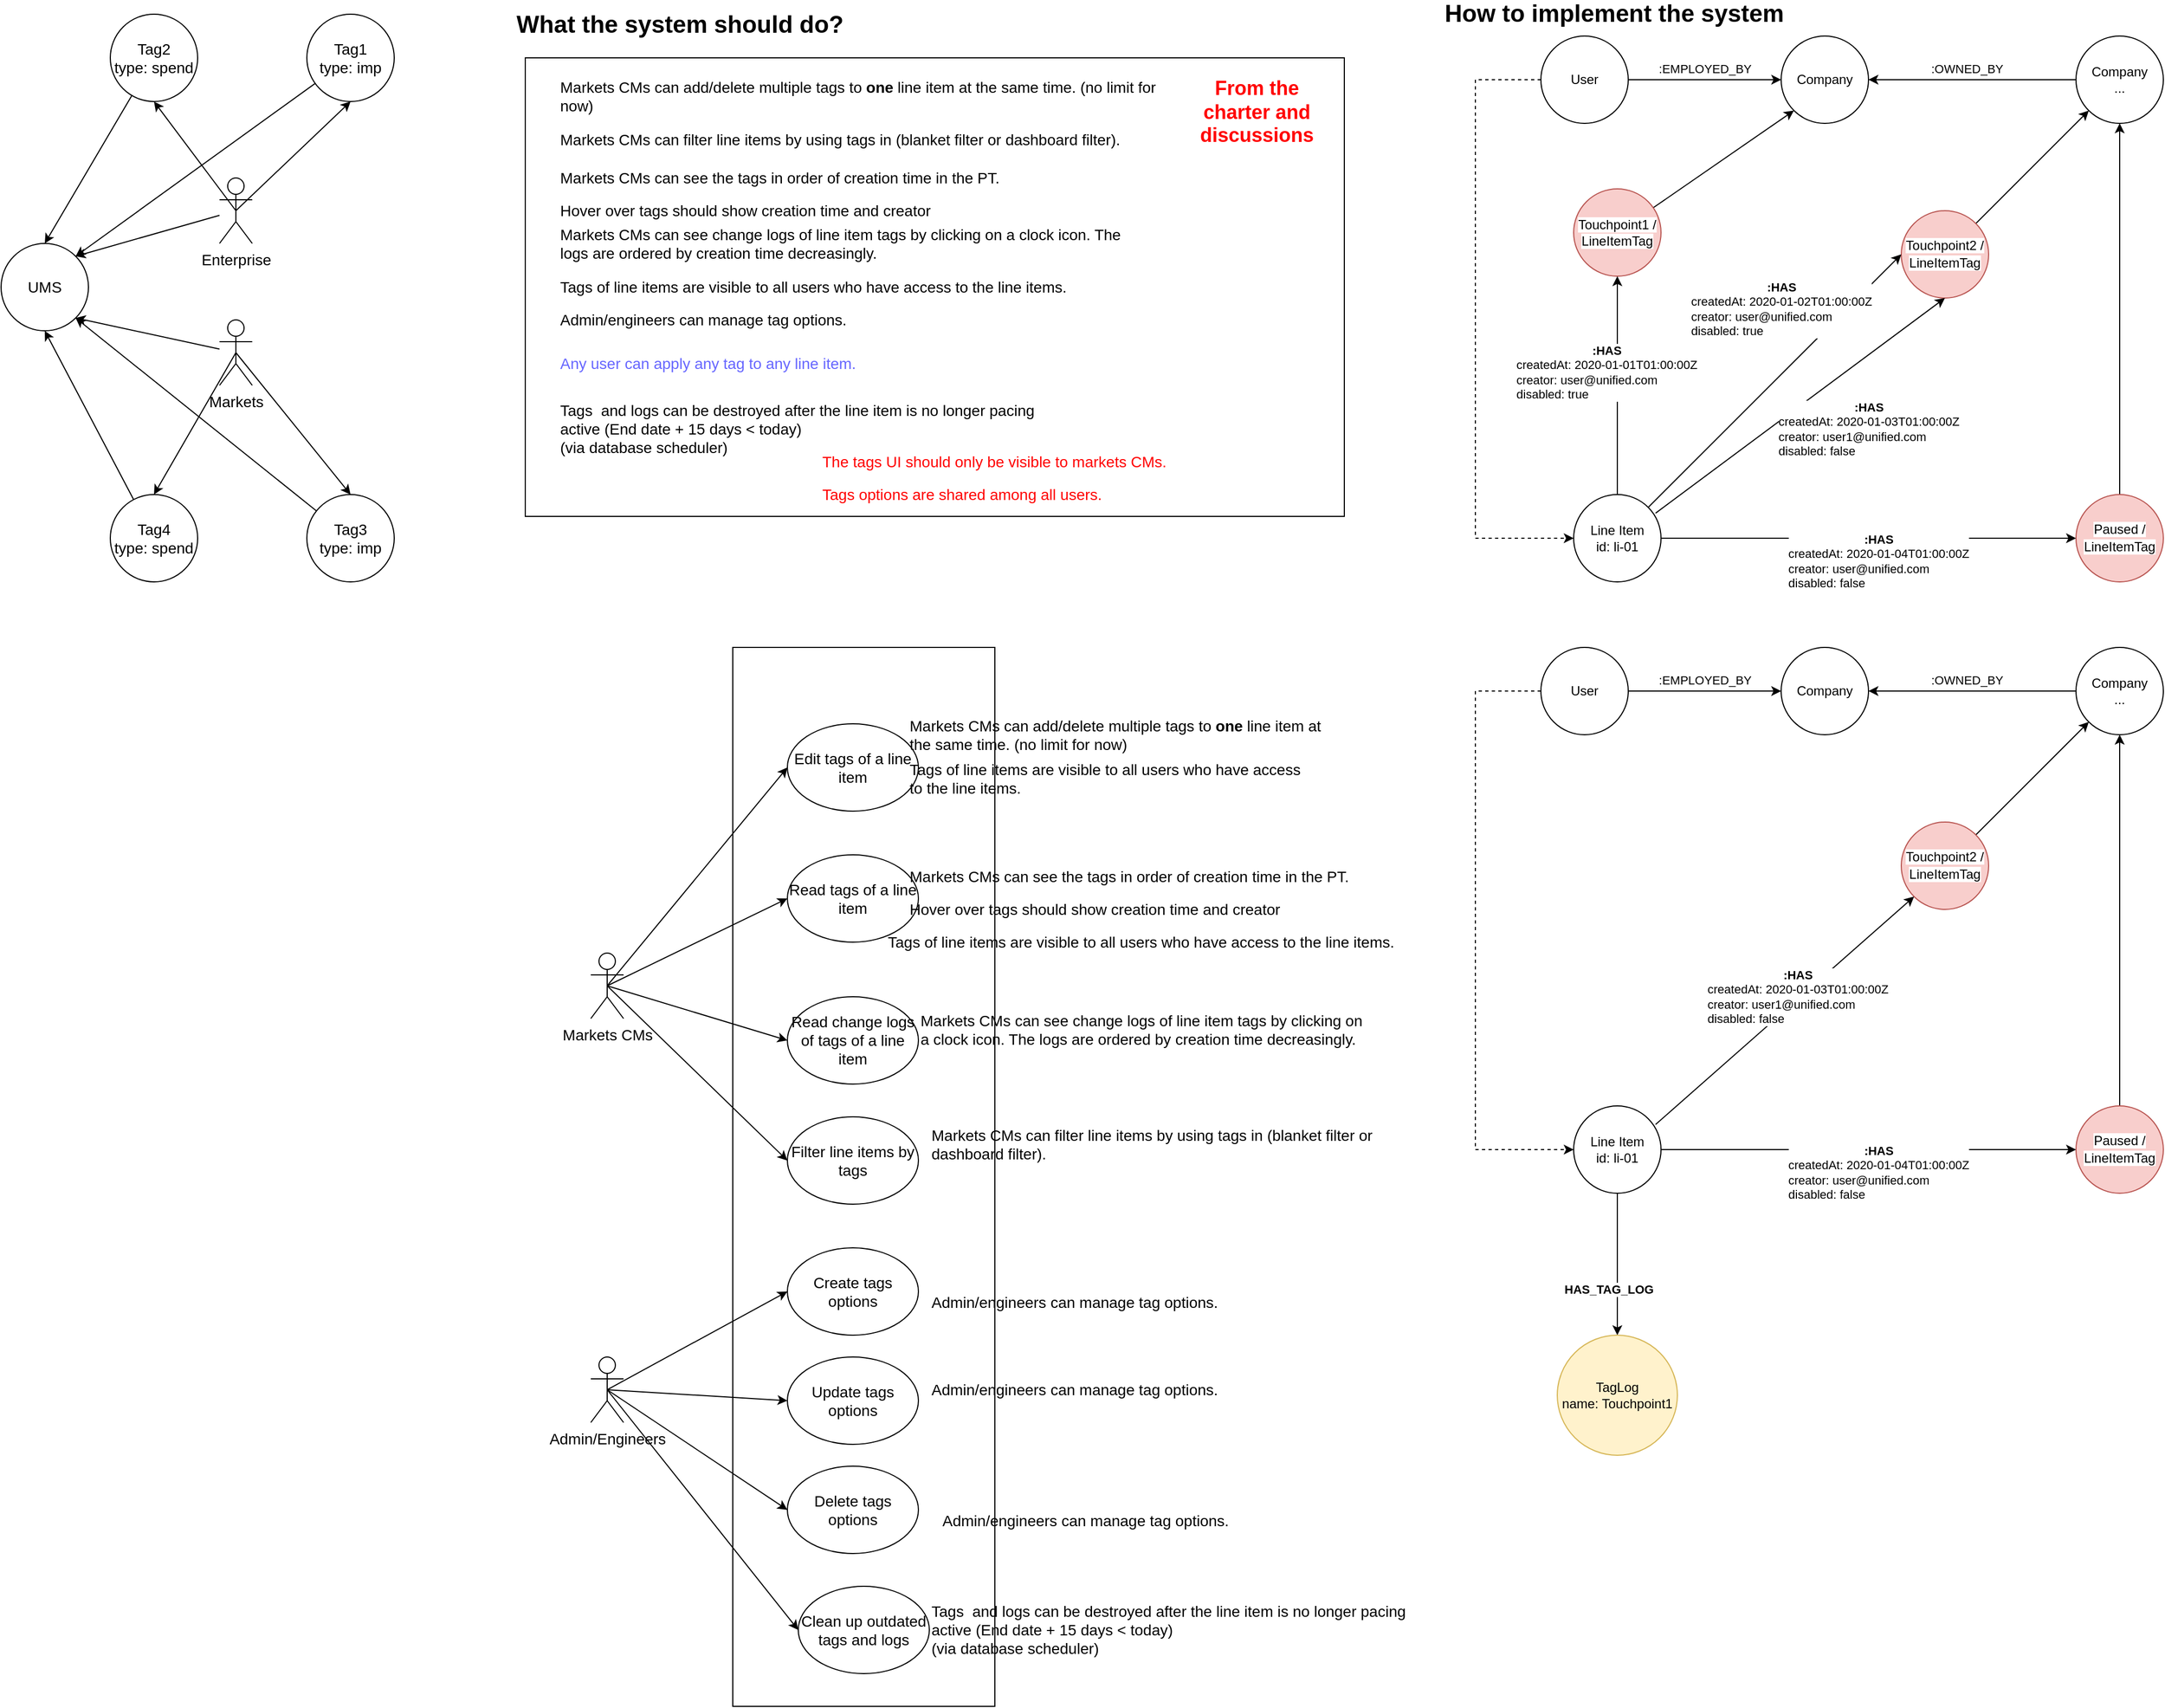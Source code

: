 <mxfile version="13.8.8" type="github">
  <diagram id="wG8C5bi752hzfAdVxd5n" name="Page-1">
    <mxGraphModel dx="3378" dy="993" grid="1" gridSize="10" guides="1" tooltips="1" connect="1" arrows="1" fold="1" page="1" pageScale="1" pageWidth="850" pageHeight="1100" math="0" shadow="0">
      <root>
        <mxCell id="0" />
        <mxCell id="1" parent="0" />
        <mxCell id="9h2vSDABzKqxNPHrKCIc-13" value="" style="rounded=0;whiteSpace=wrap;html=1;fontSize=14;align=left;" vertex="1" parent="1">
          <mxGeometry x="-640" y="600" width="240" height="970" as="geometry" />
        </mxCell>
        <mxCell id="p68g4423YFpmkSMjkOI0-16" style="edgeStyle=none;rounded=0;orthogonalLoop=1;jettySize=auto;html=1;entryX=0;entryY=1;entryDx=0;entryDy=0;" parent="1" source="p68g4423YFpmkSMjkOI0-2" target="p68g4423YFpmkSMjkOI0-21" edge="1">
          <mxGeometry relative="1" as="geometry" />
        </mxCell>
        <mxCell id="p68g4423YFpmkSMjkOI0-2" value="&lt;span style=&quot;text-align: left ; background-color: rgb(255 , 255 , 255)&quot;&gt;Touchpoint1 /&lt;br&gt;LineItemTag&lt;br&gt;&lt;/span&gt;" style="ellipse;whiteSpace=wrap;html=1;aspect=fixed;fillColor=#f8cecc;strokeColor=#b85450;" parent="1" vertex="1">
          <mxGeometry x="130" y="180" width="80" height="80" as="geometry" />
        </mxCell>
        <mxCell id="p68g4423YFpmkSMjkOI0-17" style="edgeStyle=none;rounded=0;orthogonalLoop=1;jettySize=auto;html=1;entryX=0;entryY=1;entryDx=0;entryDy=0;" parent="1" source="p68g4423YFpmkSMjkOI0-3" target="p68g4423YFpmkSMjkOI0-14" edge="1">
          <mxGeometry relative="1" as="geometry" />
        </mxCell>
        <mxCell id="p68g4423YFpmkSMjkOI0-3" value="&lt;font style=&quot;font-size: 12px&quot;&gt;&lt;span style=&quot;text-align: left ; background-color: rgb(255 , 255 , 255)&quot;&gt;Touchpoint2 /&lt;br&gt;&lt;/span&gt;&lt;span style=&quot;text-align: left ; background-color: rgb(255 , 255 , 255)&quot;&gt;LineItemTag&lt;/span&gt;&lt;/font&gt;&lt;span style=&quot;color: rgb(9 , 30 , 66) ; font-family: , , &amp;#34;segoe ui&amp;#34; , &amp;#34;roboto&amp;#34; , &amp;#34;noto sans&amp;#34; , &amp;#34;ubuntu&amp;#34; , &amp;#34;droid sans&amp;#34; , &amp;#34;helvetica neue&amp;#34; , sans-serif ; font-size: 14px ; text-align: left ; background-color: rgb(255 , 255 , 255)&quot;&gt;&lt;br&gt;&lt;/span&gt;" style="ellipse;whiteSpace=wrap;html=1;aspect=fixed;fillColor=#f8cecc;strokeColor=#b85450;" parent="1" vertex="1">
          <mxGeometry x="430" y="200" width="80" height="80" as="geometry" />
        </mxCell>
        <mxCell id="p68g4423YFpmkSMjkOI0-18" style="edgeStyle=none;rounded=0;orthogonalLoop=1;jettySize=auto;html=1;entryX=0.5;entryY=1;entryDx=0;entryDy=0;" parent="1" source="p68g4423YFpmkSMjkOI0-4" target="p68g4423YFpmkSMjkOI0-14" edge="1">
          <mxGeometry relative="1" as="geometry" />
        </mxCell>
        <mxCell id="p68g4423YFpmkSMjkOI0-4" value="&lt;font style=&quot;font-size: 12px&quot;&gt;&lt;span style=&quot;text-align: left ; background-color: rgb(255 , 255 , 255)&quot;&gt;Paused /&lt;br&gt;&lt;/span&gt;&lt;span style=&quot;text-align: left ; background-color: rgb(255 , 255 , 255)&quot;&gt;LineItemTag&lt;/span&gt;&lt;/font&gt;&lt;span style=&quot;color: rgb(9 , 30 , 66) ; font-family: , , &amp;#34;segoe ui&amp;#34; , &amp;#34;roboto&amp;#34; , &amp;#34;noto sans&amp;#34; , &amp;#34;ubuntu&amp;#34; , &amp;#34;droid sans&amp;#34; , &amp;#34;helvetica neue&amp;#34; , sans-serif ; font-size: 14px ; text-align: left ; background-color: rgb(255 , 255 , 255)&quot;&gt;&lt;br&gt;&lt;/span&gt;" style="ellipse;whiteSpace=wrap;html=1;aspect=fixed;fillColor=#f8cecc;strokeColor=#b85450;" parent="1" vertex="1">
          <mxGeometry x="590" y="460" width="80" height="80" as="geometry" />
        </mxCell>
        <mxCell id="p68g4423YFpmkSMjkOI0-5" value="Line Item&lt;br&gt;id: li-01" style="ellipse;whiteSpace=wrap;html=1;aspect=fixed;" parent="1" vertex="1">
          <mxGeometry x="130" y="460" width="80" height="80" as="geometry" />
        </mxCell>
        <mxCell id="p68g4423YFpmkSMjkOI0-6" value="" style="endArrow=classic;html=1;exitX=0.5;exitY=0;exitDx=0;exitDy=0;entryX=0.5;entryY=1;entryDx=0;entryDy=0;" parent="1" source="p68g4423YFpmkSMjkOI0-5" target="p68g4423YFpmkSMjkOI0-2" edge="1">
          <mxGeometry width="50" height="50" relative="1" as="geometry">
            <mxPoint x="410" y="430" as="sourcePoint" />
            <mxPoint x="460" y="380" as="targetPoint" />
          </mxGeometry>
        </mxCell>
        <mxCell id="p68g4423YFpmkSMjkOI0-7" value="&lt;b&gt;:HAS&lt;/b&gt;&lt;br&gt;&lt;div style=&quot;text-align: left&quot;&gt;createdAt: 2020-01-01T01:00:00Z&lt;/div&gt;&lt;div style=&quot;text-align: left&quot;&gt;creator: user@unified.com&lt;/div&gt;&lt;div style=&quot;text-align: left&quot;&gt;disabled: true&lt;/div&gt;" style="edgeLabel;html=1;align=center;verticalAlign=middle;resizable=0;points=[];" parent="p68g4423YFpmkSMjkOI0-6" vertex="1" connectable="0">
          <mxGeometry x="0.216" y="1" relative="1" as="geometry">
            <mxPoint x="-9.0" y="9.1" as="offset" />
          </mxGeometry>
        </mxCell>
        <mxCell id="p68g4423YFpmkSMjkOI0-8" value="" style="endArrow=classic;html=1;exitX=1;exitY=0;exitDx=0;exitDy=0;entryX=0;entryY=0.5;entryDx=0;entryDy=0;" parent="1" source="p68g4423YFpmkSMjkOI0-5" target="p68g4423YFpmkSMjkOI0-3" edge="1">
          <mxGeometry width="50" height="50" relative="1" as="geometry">
            <mxPoint x="180" y="470" as="sourcePoint" />
            <mxPoint x="261.716" y="258.284" as="targetPoint" />
          </mxGeometry>
        </mxCell>
        <mxCell id="p68g4423YFpmkSMjkOI0-9" value="&lt;b&gt;:HAS&lt;/b&gt;&lt;br&gt;&lt;div style=&quot;text-align: left&quot;&gt;createdAt: 2020-01-02T01:00:00Z&lt;/div&gt;&lt;div style=&quot;text-align: left&quot;&gt;creator: user@unified.com&lt;/div&gt;&lt;div style=&quot;text-align: left&quot;&gt;disabled: true&lt;/div&gt;" style="edgeLabel;html=1;align=center;verticalAlign=middle;resizable=0;points=[];" parent="p68g4423YFpmkSMjkOI0-8" vertex="1" connectable="0">
          <mxGeometry x="0.216" y="1" relative="1" as="geometry">
            <mxPoint x="-18.29" y="-40.29" as="offset" />
          </mxGeometry>
        </mxCell>
        <mxCell id="p68g4423YFpmkSMjkOI0-10" value="" style="endArrow=classic;html=1;exitX=0.938;exitY=0.213;exitDx=0;exitDy=0;entryX=0.5;entryY=1;entryDx=0;entryDy=0;exitPerimeter=0;" parent="1" source="p68g4423YFpmkSMjkOI0-5" target="p68g4423YFpmkSMjkOI0-3" edge="1">
          <mxGeometry width="50" height="50" relative="1" as="geometry">
            <mxPoint x="208.284" y="481.716" as="sourcePoint" />
            <mxPoint x="480" y="260" as="targetPoint" />
          </mxGeometry>
        </mxCell>
        <mxCell id="p68g4423YFpmkSMjkOI0-11" value="&lt;b&gt;:HAS&lt;/b&gt;&lt;br&gt;&lt;div style=&quot;text-align: left&quot;&gt;createdAt: 2020-01-03T01:00:00Z&lt;/div&gt;&lt;div style=&quot;text-align: left&quot;&gt;creator: user1@unified.com&lt;/div&gt;&lt;div style=&quot;text-align: left&quot;&gt;disabled: false&lt;/div&gt;" style="edgeLabel;html=1;align=center;verticalAlign=middle;resizable=0;points=[];" parent="p68g4423YFpmkSMjkOI0-10" vertex="1" connectable="0">
          <mxGeometry x="0.216" y="1" relative="1" as="geometry">
            <mxPoint x="34.27" y="43.71" as="offset" />
          </mxGeometry>
        </mxCell>
        <mxCell id="p68g4423YFpmkSMjkOI0-12" value="" style="endArrow=classic;html=1;exitX=1;exitY=0.5;exitDx=0;exitDy=0;entryX=0;entryY=0.5;entryDx=0;entryDy=0;" parent="1" source="p68g4423YFpmkSMjkOI0-5" target="p68g4423YFpmkSMjkOI0-4" edge="1">
          <mxGeometry width="50" height="50" relative="1" as="geometry">
            <mxPoint x="220" y="510" as="sourcePoint" />
            <mxPoint x="520" y="300" as="targetPoint" />
          </mxGeometry>
        </mxCell>
        <mxCell id="p68g4423YFpmkSMjkOI0-13" value="&lt;b&gt;:HAS&lt;/b&gt;&lt;br&gt;&lt;div style=&quot;text-align: left&quot;&gt;createdAt: 2020-01-04T01:00:00Z&lt;/div&gt;&lt;div style=&quot;text-align: left&quot;&gt;creator: user@unified.com&lt;/div&gt;&lt;div style=&quot;text-align: left&quot;&gt;disabled: false&lt;/div&gt;" style="edgeLabel;html=1;align=center;verticalAlign=middle;resizable=0;points=[];" parent="p68g4423YFpmkSMjkOI0-12" vertex="1" connectable="0">
          <mxGeometry x="0.216" y="1" relative="1" as="geometry">
            <mxPoint x="-31.96" y="21.51" as="offset" />
          </mxGeometry>
        </mxCell>
        <mxCell id="p68g4423YFpmkSMjkOI0-14" value="Company&lt;br&gt;..." style="ellipse;whiteSpace=wrap;html=1;aspect=fixed;" parent="1" vertex="1">
          <mxGeometry x="590" y="40" width="80" height="80" as="geometry" />
        </mxCell>
        <mxCell id="p68g4423YFpmkSMjkOI0-20" style="edgeStyle=none;rounded=0;orthogonalLoop=1;jettySize=auto;html=1;entryX=0;entryY=0.5;entryDx=0;entryDy=0;" parent="1" source="p68g4423YFpmkSMjkOI0-19" target="p68g4423YFpmkSMjkOI0-21" edge="1">
          <mxGeometry relative="1" as="geometry">
            <mxPoint x="310" y="80" as="targetPoint" />
          </mxGeometry>
        </mxCell>
        <mxCell id="p68g4423YFpmkSMjkOI0-24" value=":EMPLOYED_BY" style="edgeLabel;html=1;align=center;verticalAlign=middle;resizable=0;points=[];" parent="p68g4423YFpmkSMjkOI0-20" vertex="1" connectable="0">
          <mxGeometry x="-0.357" relative="1" as="geometry">
            <mxPoint x="25" y="-10" as="offset" />
          </mxGeometry>
        </mxCell>
        <mxCell id="p68g4423YFpmkSMjkOI0-23" style="edgeStyle=orthogonalEdgeStyle;rounded=0;orthogonalLoop=1;jettySize=auto;html=1;entryX=0;entryY=0.5;entryDx=0;entryDy=0;dashed=1;" parent="1" source="p68g4423YFpmkSMjkOI0-19" target="p68g4423YFpmkSMjkOI0-5" edge="1">
          <mxGeometry relative="1" as="geometry">
            <Array as="points">
              <mxPoint x="40" y="80" />
              <mxPoint x="40" y="500" />
            </Array>
          </mxGeometry>
        </mxCell>
        <mxCell id="p68g4423YFpmkSMjkOI0-19" value="User" style="ellipse;whiteSpace=wrap;html=1;aspect=fixed;" parent="1" vertex="1">
          <mxGeometry x="100" y="40" width="80" height="80" as="geometry" />
        </mxCell>
        <mxCell id="p68g4423YFpmkSMjkOI0-22" style="edgeStyle=none;rounded=0;orthogonalLoop=1;jettySize=auto;html=1;exitX=0;exitY=0.5;exitDx=0;exitDy=0;entryX=1;entryY=0.5;entryDx=0;entryDy=0;" parent="1" source="p68g4423YFpmkSMjkOI0-14" target="p68g4423YFpmkSMjkOI0-21" edge="1">
          <mxGeometry relative="1" as="geometry">
            <mxPoint x="410" y="160" as="targetPoint" />
          </mxGeometry>
        </mxCell>
        <mxCell id="p68g4423YFpmkSMjkOI0-25" value=":OWNED_BY" style="edgeLabel;html=1;align=center;verticalAlign=middle;resizable=0;points=[];" parent="p68g4423YFpmkSMjkOI0-22" vertex="1" connectable="0">
          <mxGeometry x="0.358" relative="1" as="geometry">
            <mxPoint x="29" y="-10" as="offset" />
          </mxGeometry>
        </mxCell>
        <mxCell id="p68g4423YFpmkSMjkOI0-21" value="Company" style="ellipse;whiteSpace=wrap;html=1;aspect=fixed;" parent="1" vertex="1">
          <mxGeometry x="320" y="40" width="80" height="80" as="geometry" />
        </mxCell>
        <mxCell id="A_VDeT5SQImMY4B4_ti9-3" style="edgeStyle=none;rounded=0;orthogonalLoop=1;jettySize=auto;html=1;entryX=0;entryY=1;entryDx=0;entryDy=0;" parent="1" source="A_VDeT5SQImMY4B4_ti9-4" target="A_VDeT5SQImMY4B4_ti9-16" edge="1">
          <mxGeometry relative="1" as="geometry" />
        </mxCell>
        <mxCell id="A_VDeT5SQImMY4B4_ti9-4" value="&lt;font style=&quot;font-size: 12px&quot;&gt;&lt;span style=&quot;text-align: left ; background-color: rgb(255 , 255 , 255)&quot;&gt;Touchpoint2 /&lt;br&gt;&lt;/span&gt;&lt;span style=&quot;text-align: left ; background-color: rgb(255 , 255 , 255)&quot;&gt;LineItemTag&lt;/span&gt;&lt;/font&gt;&lt;span style=&quot;color: rgb(9 , 30 , 66) ; font-family: , , &amp;#34;segoe ui&amp;#34; , &amp;#34;roboto&amp;#34; , &amp;#34;noto sans&amp;#34; , &amp;#34;ubuntu&amp;#34; , &amp;#34;droid sans&amp;#34; , &amp;#34;helvetica neue&amp;#34; , sans-serif ; font-size: 14px ; text-align: left ; background-color: rgb(255 , 255 , 255)&quot;&gt;&lt;br&gt;&lt;/span&gt;" style="ellipse;whiteSpace=wrap;html=1;aspect=fixed;fillColor=#f8cecc;strokeColor=#b85450;" parent="1" vertex="1">
          <mxGeometry x="430" y="760" width="80" height="80" as="geometry" />
        </mxCell>
        <mxCell id="A_VDeT5SQImMY4B4_ti9-5" style="edgeStyle=none;rounded=0;orthogonalLoop=1;jettySize=auto;html=1;entryX=0.5;entryY=1;entryDx=0;entryDy=0;" parent="1" source="A_VDeT5SQImMY4B4_ti9-6" target="A_VDeT5SQImMY4B4_ti9-16" edge="1">
          <mxGeometry relative="1" as="geometry" />
        </mxCell>
        <mxCell id="A_VDeT5SQImMY4B4_ti9-6" value="&lt;font style=&quot;font-size: 12px&quot;&gt;&lt;span style=&quot;text-align: left ; background-color: rgb(255 , 255 , 255)&quot;&gt;Paused /&lt;br&gt;&lt;/span&gt;&lt;span style=&quot;text-align: left ; background-color: rgb(255 , 255 , 255)&quot;&gt;LineItemTag&lt;/span&gt;&lt;/font&gt;&lt;span style=&quot;color: rgb(9 , 30 , 66) ; font-family: , , &amp;#34;segoe ui&amp;#34; , &amp;#34;roboto&amp;#34; , &amp;#34;noto sans&amp;#34; , &amp;#34;ubuntu&amp;#34; , &amp;#34;droid sans&amp;#34; , &amp;#34;helvetica neue&amp;#34; , sans-serif ; font-size: 14px ; text-align: left ; background-color: rgb(255 , 255 , 255)&quot;&gt;&lt;br&gt;&lt;/span&gt;" style="ellipse;whiteSpace=wrap;html=1;aspect=fixed;fillColor=#f8cecc;strokeColor=#b85450;" parent="1" vertex="1">
          <mxGeometry x="590" y="1020" width="80" height="80" as="geometry" />
        </mxCell>
        <mxCell id="A_VDeT5SQImMY4B4_ti9-7" value="Line Item&lt;br&gt;id: li-01" style="ellipse;whiteSpace=wrap;html=1;aspect=fixed;" parent="1" vertex="1">
          <mxGeometry x="130" y="1020" width="80" height="80" as="geometry" />
        </mxCell>
        <mxCell id="A_VDeT5SQImMY4B4_ti9-8" value="" style="endArrow=classic;html=1;exitX=0.5;exitY=1;exitDx=0;exitDy=0;entryX=0.5;entryY=0;entryDx=0;entryDy=0;" parent="1" source="A_VDeT5SQImMY4B4_ti9-7" target="A_VDeT5SQImMY4B4_ti9-24" edge="1">
          <mxGeometry width="50" height="50" relative="1" as="geometry">
            <mxPoint x="410" y="990" as="sourcePoint" />
            <mxPoint x="460" y="940" as="targetPoint" />
          </mxGeometry>
        </mxCell>
        <mxCell id="A_VDeT5SQImMY4B4_ti9-9" value="&lt;b&gt;HAS_TAG_LOG&lt;/b&gt;" style="edgeLabel;html=1;align=center;verticalAlign=middle;resizable=0;points=[];" parent="A_VDeT5SQImMY4B4_ti9-8" vertex="1" connectable="0">
          <mxGeometry x="0.216" y="1" relative="1" as="geometry">
            <mxPoint x="-9.0" y="9.1" as="offset" />
          </mxGeometry>
        </mxCell>
        <mxCell id="A_VDeT5SQImMY4B4_ti9-12" value="" style="endArrow=classic;html=1;exitX=0.938;exitY=0.213;exitDx=0;exitDy=0;entryX=0;entryY=1;entryDx=0;entryDy=0;exitPerimeter=0;" parent="1" source="A_VDeT5SQImMY4B4_ti9-7" target="A_VDeT5SQImMY4B4_ti9-4" edge="1">
          <mxGeometry width="50" height="50" relative="1" as="geometry">
            <mxPoint x="208.284" y="1041.716" as="sourcePoint" />
            <mxPoint x="480" y="820" as="targetPoint" />
          </mxGeometry>
        </mxCell>
        <mxCell id="A_VDeT5SQImMY4B4_ti9-13" value="&lt;b&gt;:HAS&lt;/b&gt;&lt;br&gt;&lt;div style=&quot;text-align: left&quot;&gt;createdAt: 2020-01-03T01:00:00Z&lt;/div&gt;&lt;div style=&quot;text-align: left&quot;&gt;creator: user1@unified.com&lt;/div&gt;&lt;div style=&quot;text-align: left&quot;&gt;disabled: false&lt;/div&gt;" style="edgeLabel;html=1;align=center;verticalAlign=middle;resizable=0;points=[];" parent="A_VDeT5SQImMY4B4_ti9-12" vertex="1" connectable="0">
          <mxGeometry x="0.216" y="1" relative="1" as="geometry">
            <mxPoint x="-13.37" y="10.72" as="offset" />
          </mxGeometry>
        </mxCell>
        <mxCell id="A_VDeT5SQImMY4B4_ti9-14" value="" style="endArrow=classic;html=1;exitX=1;exitY=0.5;exitDx=0;exitDy=0;entryX=0;entryY=0.5;entryDx=0;entryDy=0;" parent="1" source="A_VDeT5SQImMY4B4_ti9-7" target="A_VDeT5SQImMY4B4_ti9-6" edge="1">
          <mxGeometry width="50" height="50" relative="1" as="geometry">
            <mxPoint x="220" y="1070" as="sourcePoint" />
            <mxPoint x="520" y="860" as="targetPoint" />
          </mxGeometry>
        </mxCell>
        <mxCell id="A_VDeT5SQImMY4B4_ti9-15" value="&lt;b&gt;:HAS&lt;/b&gt;&lt;br&gt;&lt;div style=&quot;text-align: left&quot;&gt;createdAt: 2020-01-04T01:00:00Z&lt;/div&gt;&lt;div style=&quot;text-align: left&quot;&gt;creator: user@unified.com&lt;/div&gt;&lt;div style=&quot;text-align: left&quot;&gt;disabled: false&lt;/div&gt;" style="edgeLabel;html=1;align=center;verticalAlign=middle;resizable=0;points=[];" parent="A_VDeT5SQImMY4B4_ti9-14" vertex="1" connectable="0">
          <mxGeometry x="0.216" y="1" relative="1" as="geometry">
            <mxPoint x="-31.96" y="21.51" as="offset" />
          </mxGeometry>
        </mxCell>
        <mxCell id="A_VDeT5SQImMY4B4_ti9-16" value="Company&lt;br&gt;..." style="ellipse;whiteSpace=wrap;html=1;aspect=fixed;" parent="1" vertex="1">
          <mxGeometry x="590" y="600" width="80" height="80" as="geometry" />
        </mxCell>
        <mxCell id="A_VDeT5SQImMY4B4_ti9-17" style="edgeStyle=none;rounded=0;orthogonalLoop=1;jettySize=auto;html=1;entryX=0;entryY=0.5;entryDx=0;entryDy=0;" parent="1" source="A_VDeT5SQImMY4B4_ti9-20" target="A_VDeT5SQImMY4B4_ti9-23" edge="1">
          <mxGeometry relative="1" as="geometry">
            <mxPoint x="310" y="640" as="targetPoint" />
          </mxGeometry>
        </mxCell>
        <mxCell id="A_VDeT5SQImMY4B4_ti9-18" value=":EMPLOYED_BY" style="edgeLabel;html=1;align=center;verticalAlign=middle;resizable=0;points=[];" parent="A_VDeT5SQImMY4B4_ti9-17" vertex="1" connectable="0">
          <mxGeometry x="-0.357" relative="1" as="geometry">
            <mxPoint x="25" y="-10" as="offset" />
          </mxGeometry>
        </mxCell>
        <mxCell id="A_VDeT5SQImMY4B4_ti9-19" style="edgeStyle=orthogonalEdgeStyle;rounded=0;orthogonalLoop=1;jettySize=auto;html=1;entryX=0;entryY=0.5;entryDx=0;entryDy=0;dashed=1;" parent="1" source="A_VDeT5SQImMY4B4_ti9-20" target="A_VDeT5SQImMY4B4_ti9-7" edge="1">
          <mxGeometry relative="1" as="geometry">
            <Array as="points">
              <mxPoint x="40" y="640" />
              <mxPoint x="40" y="1060" />
            </Array>
          </mxGeometry>
        </mxCell>
        <mxCell id="A_VDeT5SQImMY4B4_ti9-20" value="User" style="ellipse;whiteSpace=wrap;html=1;aspect=fixed;" parent="1" vertex="1">
          <mxGeometry x="100" y="600" width="80" height="80" as="geometry" />
        </mxCell>
        <mxCell id="A_VDeT5SQImMY4B4_ti9-21" style="edgeStyle=none;rounded=0;orthogonalLoop=1;jettySize=auto;html=1;exitX=0;exitY=0.5;exitDx=0;exitDy=0;entryX=1;entryY=0.5;entryDx=0;entryDy=0;" parent="1" source="A_VDeT5SQImMY4B4_ti9-16" target="A_VDeT5SQImMY4B4_ti9-23" edge="1">
          <mxGeometry relative="1" as="geometry">
            <mxPoint x="410" y="720" as="targetPoint" />
          </mxGeometry>
        </mxCell>
        <mxCell id="A_VDeT5SQImMY4B4_ti9-22" value=":OWNED_BY" style="edgeLabel;html=1;align=center;verticalAlign=middle;resizable=0;points=[];" parent="A_VDeT5SQImMY4B4_ti9-21" vertex="1" connectable="0">
          <mxGeometry x="0.358" relative="1" as="geometry">
            <mxPoint x="29" y="-10" as="offset" />
          </mxGeometry>
        </mxCell>
        <mxCell id="A_VDeT5SQImMY4B4_ti9-23" value="Company" style="ellipse;whiteSpace=wrap;html=1;aspect=fixed;" parent="1" vertex="1">
          <mxGeometry x="320" y="600" width="80" height="80" as="geometry" />
        </mxCell>
        <mxCell id="A_VDeT5SQImMY4B4_ti9-24" value="TagLog&lt;br&gt;name: Touchpoint1" style="ellipse;whiteSpace=wrap;html=1;aspect=fixed;fillColor=#fff2cc;strokeColor=#d6b656;" parent="1" vertex="1">
          <mxGeometry x="115" y="1230" width="110" height="110" as="geometry" />
        </mxCell>
        <mxCell id="9h2vSDABzKqxNPHrKCIc-1" value="" style="rounded=0;whiteSpace=wrap;html=1;" vertex="1" parent="1">
          <mxGeometry x="-830" y="60" width="750" height="420" as="geometry" />
        </mxCell>
        <mxCell id="9h2vSDABzKqxNPHrKCIc-2" value="Markets CMs can add/delete multiple tags to &lt;b&gt;one &lt;/b&gt;line item at the same time. (no limit for now)" style="text;html=1;strokeColor=none;fillColor=none;align=left;verticalAlign=middle;whiteSpace=wrap;rounded=0;fontSize=14;" vertex="1" parent="1">
          <mxGeometry x="-800" y="85" width="560" height="20" as="geometry" />
        </mxCell>
        <mxCell id="9h2vSDABzKqxNPHrKCIc-3" value="Markets CMs can filter line items by using tags in (blanket filter or dashboard filter)." style="text;html=1;strokeColor=none;fillColor=none;align=left;verticalAlign=middle;whiteSpace=wrap;rounded=0;fontSize=14;" vertex="1" parent="1">
          <mxGeometry x="-800" y="125" width="560" height="20" as="geometry" />
        </mxCell>
        <mxCell id="9h2vSDABzKqxNPHrKCIc-4" value="Admin/engineers can manage tag options." style="text;html=1;strokeColor=none;fillColor=none;align=left;verticalAlign=middle;whiteSpace=wrap;rounded=0;fontSize=14;" vertex="1" parent="1">
          <mxGeometry x="-800" y="290" width="470" height="20" as="geometry" />
        </mxCell>
        <mxCell id="9h2vSDABzKqxNPHrKCIc-5" value="Tags of line items are visible to all users who have access to the line items." style="text;html=1;strokeColor=none;fillColor=none;align=left;verticalAlign=middle;whiteSpace=wrap;rounded=0;fontSize=14;" vertex="1" parent="1">
          <mxGeometry x="-800" y="260" width="500" height="20" as="geometry" />
        </mxCell>
        <mxCell id="9h2vSDABzKqxNPHrKCIc-6" value="Markets CMs can see the tags in order of creation time in the PT." style="text;html=1;strokeColor=none;fillColor=none;align=left;verticalAlign=middle;whiteSpace=wrap;rounded=0;fontSize=14;" vertex="1" parent="1">
          <mxGeometry x="-800" y="160" width="460" height="20" as="geometry" />
        </mxCell>
        <mxCell id="9h2vSDABzKqxNPHrKCIc-7" value="Markets CMs can see change logs of line item tags by clicking on a clock icon. The logs are ordered by creation time decreasingly." style="text;html=1;strokeColor=none;fillColor=none;align=left;verticalAlign=middle;whiteSpace=wrap;rounded=0;fontSize=14;" vertex="1" parent="1">
          <mxGeometry x="-800" y="220" width="540" height="20" as="geometry" />
        </mxCell>
        <mxCell id="9h2vSDABzKqxNPHrKCIc-8" value="Tags options are shared among all users." style="text;html=1;strokeColor=none;fillColor=none;align=left;verticalAlign=middle;whiteSpace=wrap;rounded=0;fontSize=14;fontColor=#FF0000;" vertex="1" parent="1">
          <mxGeometry x="-560" y="450" width="470" height="20" as="geometry" />
        </mxCell>
        <mxCell id="9h2vSDABzKqxNPHrKCIc-9" value="The tags UI should only be visible to markets CMs." style="text;html=1;strokeColor=none;fillColor=none;align=left;verticalAlign=middle;whiteSpace=wrap;rounded=0;fontSize=14;fontColor=#FF0000;" vertex="1" parent="1">
          <mxGeometry x="-560" y="420" width="470" height="20" as="geometry" />
        </mxCell>
        <mxCell id="9h2vSDABzKqxNPHrKCIc-10" value="Tags&amp;nbsp; and logs can be destroyed after the line item is no longer pacing active (End date + 15 days &amp;lt; today)&lt;br&gt;(via database scheduler)" style="text;html=1;strokeColor=none;fillColor=none;align=left;verticalAlign=middle;whiteSpace=wrap;rounded=0;fontSize=14;" vertex="1" parent="1">
          <mxGeometry x="-800" y="370" width="470" height="60" as="geometry" />
        </mxCell>
        <mxCell id="9h2vSDABzKqxNPHrKCIc-11" value="What the system should do?" style="text;html=1;strokeColor=none;fillColor=none;align=left;verticalAlign=middle;whiteSpace=wrap;rounded=0;fontSize=22;fontStyle=1" vertex="1" parent="1">
          <mxGeometry x="-840" y="20" width="340" height="20" as="geometry" />
        </mxCell>
        <mxCell id="9h2vSDABzKqxNPHrKCIc-25" style="edgeStyle=none;rounded=0;orthogonalLoop=1;jettySize=auto;html=1;exitX=0.5;exitY=0.5;exitDx=0;exitDy=0;exitPerimeter=0;entryX=0;entryY=0.5;entryDx=0;entryDy=0;fontSize=14;" edge="1" parent="1" source="9h2vSDABzKqxNPHrKCIc-12" target="9h2vSDABzKqxNPHrKCIc-14">
          <mxGeometry relative="1" as="geometry" />
        </mxCell>
        <mxCell id="9h2vSDABzKqxNPHrKCIc-26" style="edgeStyle=none;rounded=0;orthogonalLoop=1;jettySize=auto;html=1;exitX=0.5;exitY=0.5;exitDx=0;exitDy=0;exitPerimeter=0;entryX=0;entryY=0.5;entryDx=0;entryDy=0;fontSize=14;" edge="1" parent="1" source="9h2vSDABzKqxNPHrKCIc-12" target="9h2vSDABzKqxNPHrKCIc-15">
          <mxGeometry relative="1" as="geometry" />
        </mxCell>
        <mxCell id="9h2vSDABzKqxNPHrKCIc-27" style="edgeStyle=none;rounded=0;orthogonalLoop=1;jettySize=auto;html=1;exitX=0.5;exitY=0.5;exitDx=0;exitDy=0;exitPerimeter=0;entryX=0;entryY=0.5;entryDx=0;entryDy=0;fontSize=14;" edge="1" parent="1" source="9h2vSDABzKqxNPHrKCIc-12" target="9h2vSDABzKqxNPHrKCIc-16">
          <mxGeometry relative="1" as="geometry" />
        </mxCell>
        <mxCell id="9h2vSDABzKqxNPHrKCIc-28" style="edgeStyle=none;rounded=0;orthogonalLoop=1;jettySize=auto;html=1;exitX=0.5;exitY=0.5;exitDx=0;exitDy=0;exitPerimeter=0;entryX=0;entryY=0.5;entryDx=0;entryDy=0;fontSize=14;" edge="1" parent="1" source="9h2vSDABzKqxNPHrKCIc-12" target="9h2vSDABzKqxNPHrKCIc-17">
          <mxGeometry relative="1" as="geometry" />
        </mxCell>
        <mxCell id="9h2vSDABzKqxNPHrKCIc-12" value="Markets CMs" style="shape=umlActor;verticalLabelPosition=bottom;verticalAlign=top;html=1;outlineConnect=0;fontSize=14;align=center;" vertex="1" parent="1">
          <mxGeometry x="-770" y="880" width="30" height="60" as="geometry" />
        </mxCell>
        <mxCell id="9h2vSDABzKqxNPHrKCIc-14" value="Edit tags of a line item" style="ellipse;whiteSpace=wrap;html=1;fontSize=14;align=center;" vertex="1" parent="1">
          <mxGeometry x="-590" y="670" width="120" height="80" as="geometry" />
        </mxCell>
        <mxCell id="9h2vSDABzKqxNPHrKCIc-15" value="Read tags of a line item" style="ellipse;whiteSpace=wrap;html=1;fontSize=14;align=center;" vertex="1" parent="1">
          <mxGeometry x="-590" y="790" width="120" height="80" as="geometry" />
        </mxCell>
        <mxCell id="9h2vSDABzKqxNPHrKCIc-16" value="Read change logs of tags of a line item" style="ellipse;whiteSpace=wrap;html=1;fontSize=14;align=center;" vertex="1" parent="1">
          <mxGeometry x="-590" y="920" width="120" height="80" as="geometry" />
        </mxCell>
        <mxCell id="9h2vSDABzKqxNPHrKCIc-17" value="Filter line items by tags" style="ellipse;whiteSpace=wrap;html=1;fontSize=14;align=center;" vertex="1" parent="1">
          <mxGeometry x="-590" y="1030" width="120" height="80" as="geometry" />
        </mxCell>
        <mxCell id="9h2vSDABzKqxNPHrKCIc-22" style="rounded=0;orthogonalLoop=1;jettySize=auto;html=1;exitX=0.5;exitY=0.5;exitDx=0;exitDy=0;exitPerimeter=0;entryX=0;entryY=0.5;entryDx=0;entryDy=0;fontSize=14;" edge="1" parent="1" source="9h2vSDABzKqxNPHrKCIc-18" target="9h2vSDABzKqxNPHrKCIc-19">
          <mxGeometry relative="1" as="geometry" />
        </mxCell>
        <mxCell id="9h2vSDABzKqxNPHrKCIc-23" style="edgeStyle=none;rounded=0;orthogonalLoop=1;jettySize=auto;html=1;exitX=0.5;exitY=0.5;exitDx=0;exitDy=0;exitPerimeter=0;entryX=0;entryY=0.5;entryDx=0;entryDy=0;fontSize=14;" edge="1" parent="1" source="9h2vSDABzKqxNPHrKCIc-18" target="9h2vSDABzKqxNPHrKCIc-20">
          <mxGeometry relative="1" as="geometry" />
        </mxCell>
        <mxCell id="9h2vSDABzKqxNPHrKCIc-24" style="edgeStyle=none;rounded=0;orthogonalLoop=1;jettySize=auto;html=1;exitX=0.5;exitY=0.5;exitDx=0;exitDy=0;exitPerimeter=0;entryX=0;entryY=0.5;entryDx=0;entryDy=0;fontSize=14;" edge="1" parent="1" source="9h2vSDABzKqxNPHrKCIc-18" target="9h2vSDABzKqxNPHrKCIc-21">
          <mxGeometry relative="1" as="geometry" />
        </mxCell>
        <mxCell id="9h2vSDABzKqxNPHrKCIc-77" style="edgeStyle=none;rounded=0;orthogonalLoop=1;jettySize=auto;html=1;exitX=0.5;exitY=0.5;exitDx=0;exitDy=0;exitPerimeter=0;entryX=0;entryY=0.5;entryDx=0;entryDy=0;fontSize=14;" edge="1" parent="1" source="9h2vSDABzKqxNPHrKCIc-18" target="9h2vSDABzKqxNPHrKCIc-76">
          <mxGeometry relative="1" as="geometry" />
        </mxCell>
        <mxCell id="9h2vSDABzKqxNPHrKCIc-18" value="Admin/Engineers" style="shape=umlActor;verticalLabelPosition=bottom;verticalAlign=top;html=1;outlineConnect=0;fontSize=14;align=center;" vertex="1" parent="1">
          <mxGeometry x="-770" y="1250" width="30" height="60" as="geometry" />
        </mxCell>
        <mxCell id="9h2vSDABzKqxNPHrKCIc-19" value="Create tags options" style="ellipse;whiteSpace=wrap;html=1;fontSize=14;align=center;" vertex="1" parent="1">
          <mxGeometry x="-590" y="1150" width="120" height="80" as="geometry" />
        </mxCell>
        <mxCell id="9h2vSDABzKqxNPHrKCIc-20" value="Update tags options" style="ellipse;whiteSpace=wrap;html=1;fontSize=14;align=center;" vertex="1" parent="1">
          <mxGeometry x="-590" y="1250" width="120" height="80" as="geometry" />
        </mxCell>
        <mxCell id="9h2vSDABzKqxNPHrKCIc-21" value="Delete tags options" style="ellipse;whiteSpace=wrap;html=1;fontSize=14;align=center;" vertex="1" parent="1">
          <mxGeometry x="-590" y="1350" width="120" height="80" as="geometry" />
        </mxCell>
        <mxCell id="9h2vSDABzKqxNPHrKCIc-29" value="How to implement the system" style="text;html=1;strokeColor=none;fillColor=none;align=left;verticalAlign=middle;whiteSpace=wrap;rounded=0;fontSize=22;fontStyle=1" vertex="1" parent="1">
          <mxGeometry x="10" y="10" width="340" height="20" as="geometry" />
        </mxCell>
        <mxCell id="9h2vSDABzKqxNPHrKCIc-30" value="Hover over tags should show creation time and creator" style="text;html=1;strokeColor=none;fillColor=none;align=left;verticalAlign=middle;whiteSpace=wrap;rounded=0;fontSize=14;" vertex="1" parent="1">
          <mxGeometry x="-800" y="190" width="460" height="20" as="geometry" />
        </mxCell>
        <mxCell id="9h2vSDABzKqxNPHrKCIc-39" style="edgeStyle=none;rounded=0;orthogonalLoop=1;jettySize=auto;html=1;exitX=0.5;exitY=0.5;exitDx=0;exitDy=0;exitPerimeter=0;entryX=0.5;entryY=1;entryDx=0;entryDy=0;fontSize=14;" edge="1" parent="1" source="9h2vSDABzKqxNPHrKCIc-31" target="9h2vSDABzKqxNPHrKCIc-35">
          <mxGeometry relative="1" as="geometry" />
        </mxCell>
        <mxCell id="9h2vSDABzKqxNPHrKCIc-40" style="edgeStyle=none;rounded=0;orthogonalLoop=1;jettySize=auto;html=1;exitX=0.5;exitY=0.5;exitDx=0;exitDy=0;exitPerimeter=0;entryX=0.5;entryY=1;entryDx=0;entryDy=0;fontSize=14;" edge="1" parent="1" source="9h2vSDABzKqxNPHrKCIc-31" target="9h2vSDABzKqxNPHrKCIc-36">
          <mxGeometry relative="1" as="geometry" />
        </mxCell>
        <mxCell id="9h2vSDABzKqxNPHrKCIc-45" style="edgeStyle=none;rounded=0;orthogonalLoop=1;jettySize=auto;html=1;entryX=1;entryY=0;entryDx=0;entryDy=0;fontSize=14;" edge="1" parent="1" source="9h2vSDABzKqxNPHrKCIc-31" target="9h2vSDABzKqxNPHrKCIc-43">
          <mxGeometry relative="1" as="geometry" />
        </mxCell>
        <mxCell id="9h2vSDABzKqxNPHrKCIc-31" value="Enterprise" style="shape=umlActor;verticalLabelPosition=bottom;verticalAlign=top;html=1;outlineConnect=0;fillColor=#ffffff;fontSize=14;align=center;" vertex="1" parent="1">
          <mxGeometry x="-1110" y="170" width="30" height="60" as="geometry" />
        </mxCell>
        <mxCell id="9h2vSDABzKqxNPHrKCIc-41" style="edgeStyle=none;rounded=0;orthogonalLoop=1;jettySize=auto;html=1;exitX=0.5;exitY=0.5;exitDx=0;exitDy=0;exitPerimeter=0;entryX=0.5;entryY=0;entryDx=0;entryDy=0;fontSize=14;" edge="1" parent="1" source="9h2vSDABzKqxNPHrKCIc-34" target="9h2vSDABzKqxNPHrKCIc-37">
          <mxGeometry relative="1" as="geometry" />
        </mxCell>
        <mxCell id="9h2vSDABzKqxNPHrKCIc-42" style="edgeStyle=none;rounded=0;orthogonalLoop=1;jettySize=auto;html=1;exitX=0.5;exitY=0.5;exitDx=0;exitDy=0;exitPerimeter=0;entryX=0.5;entryY=0;entryDx=0;entryDy=0;fontSize=14;" edge="1" parent="1" source="9h2vSDABzKqxNPHrKCIc-34" target="9h2vSDABzKqxNPHrKCIc-38">
          <mxGeometry relative="1" as="geometry" />
        </mxCell>
        <mxCell id="9h2vSDABzKqxNPHrKCIc-46" style="edgeStyle=none;rounded=0;orthogonalLoop=1;jettySize=auto;html=1;entryX=1;entryY=1;entryDx=0;entryDy=0;fontSize=14;" edge="1" parent="1" source="9h2vSDABzKqxNPHrKCIc-34" target="9h2vSDABzKqxNPHrKCIc-43">
          <mxGeometry relative="1" as="geometry" />
        </mxCell>
        <mxCell id="9h2vSDABzKqxNPHrKCIc-34" value="Markets" style="shape=umlActor;verticalLabelPosition=bottom;verticalAlign=top;html=1;outlineConnect=0;fillColor=#ffffff;fontSize=14;align=center;" vertex="1" parent="1">
          <mxGeometry x="-1110" y="300" width="30" height="60" as="geometry" />
        </mxCell>
        <mxCell id="9h2vSDABzKqxNPHrKCIc-51" style="edgeStyle=none;rounded=0;orthogonalLoop=1;jettySize=auto;html=1;entryX=1;entryY=0;entryDx=0;entryDy=0;fontSize=14;" edge="1" parent="1" source="9h2vSDABzKqxNPHrKCIc-35" target="9h2vSDABzKqxNPHrKCIc-43">
          <mxGeometry relative="1" as="geometry" />
        </mxCell>
        <mxCell id="9h2vSDABzKqxNPHrKCIc-35" value="Tag1&lt;br&gt;type: imp" style="ellipse;whiteSpace=wrap;html=1;aspect=fixed;fillColor=#ffffff;fontSize=14;align=center;" vertex="1" parent="1">
          <mxGeometry x="-1030" y="20" width="80" height="80" as="geometry" />
        </mxCell>
        <mxCell id="9h2vSDABzKqxNPHrKCIc-52" style="edgeStyle=none;rounded=0;orthogonalLoop=1;jettySize=auto;html=1;entryX=0.5;entryY=0;entryDx=0;entryDy=0;fontSize=14;" edge="1" parent="1" source="9h2vSDABzKqxNPHrKCIc-36" target="9h2vSDABzKqxNPHrKCIc-43">
          <mxGeometry relative="1" as="geometry" />
        </mxCell>
        <mxCell id="9h2vSDABzKqxNPHrKCIc-36" value="Tag2&lt;br&gt;type: spend" style="ellipse;whiteSpace=wrap;html=1;aspect=fixed;fillColor=#ffffff;fontSize=14;align=center;" vertex="1" parent="1">
          <mxGeometry x="-1210" y="20" width="80" height="80" as="geometry" />
        </mxCell>
        <mxCell id="9h2vSDABzKqxNPHrKCIc-50" style="edgeStyle=none;rounded=0;orthogonalLoop=1;jettySize=auto;html=1;entryX=1;entryY=1;entryDx=0;entryDy=0;fontSize=14;" edge="1" parent="1" source="9h2vSDABzKqxNPHrKCIc-37" target="9h2vSDABzKqxNPHrKCIc-43">
          <mxGeometry relative="1" as="geometry" />
        </mxCell>
        <mxCell id="9h2vSDABzKqxNPHrKCIc-37" value="Tag3&lt;br&gt;type: imp" style="ellipse;whiteSpace=wrap;html=1;aspect=fixed;fillColor=#ffffff;fontSize=14;align=center;" vertex="1" parent="1">
          <mxGeometry x="-1030" y="460" width="80" height="80" as="geometry" />
        </mxCell>
        <mxCell id="9h2vSDABzKqxNPHrKCIc-49" style="edgeStyle=none;rounded=0;orthogonalLoop=1;jettySize=auto;html=1;entryX=0.5;entryY=1;entryDx=0;entryDy=0;fontSize=14;" edge="1" parent="1" source="9h2vSDABzKqxNPHrKCIc-38" target="9h2vSDABzKqxNPHrKCIc-43">
          <mxGeometry relative="1" as="geometry" />
        </mxCell>
        <mxCell id="9h2vSDABzKqxNPHrKCIc-38" value="Tag4&lt;br&gt;type: spend" style="ellipse;whiteSpace=wrap;html=1;aspect=fixed;fillColor=#ffffff;fontSize=14;align=center;" vertex="1" parent="1">
          <mxGeometry x="-1210" y="460" width="80" height="80" as="geometry" />
        </mxCell>
        <mxCell id="9h2vSDABzKqxNPHrKCIc-43" value="UMS" style="ellipse;whiteSpace=wrap;html=1;aspect=fixed;fillColor=#ffffff;fontSize=14;align=center;" vertex="1" parent="1">
          <mxGeometry x="-1310" y="230" width="80" height="80" as="geometry" />
        </mxCell>
        <mxCell id="9h2vSDABzKqxNPHrKCIc-55" value="Any user can apply any tag to any line item." style="text;html=1;strokeColor=none;fillColor=none;align=left;verticalAlign=middle;whiteSpace=wrap;rounded=0;fontSize=14;fontColor=#6666FF;" vertex="1" parent="1">
          <mxGeometry x="-800" y="330" width="470" height="20" as="geometry" />
        </mxCell>
        <mxCell id="9h2vSDABzKqxNPHrKCIc-65" value="Markets CMs can add/delete multiple tags to &lt;b&gt;one &lt;/b&gt;line item at the same time. (no limit for now)" style="text;html=1;strokeColor=none;fillColor=none;align=left;verticalAlign=middle;whiteSpace=wrap;rounded=0;fontSize=14;" vertex="1" parent="1">
          <mxGeometry x="-480" y="670" width="380" height="20" as="geometry" />
        </mxCell>
        <mxCell id="9h2vSDABzKqxNPHrKCIc-66" value="Markets CMs can filter line items by using tags in (blanket filter or dashboard filter)." style="text;html=1;strokeColor=none;fillColor=none;align=left;verticalAlign=middle;whiteSpace=wrap;rounded=0;fontSize=14;" vertex="1" parent="1">
          <mxGeometry x="-460" y="1045" width="450" height="20" as="geometry" />
        </mxCell>
        <mxCell id="9h2vSDABzKqxNPHrKCIc-67" value="Admin/engineers can manage tag options." style="text;html=1;strokeColor=none;fillColor=none;align=left;verticalAlign=middle;whiteSpace=wrap;rounded=0;fontSize=14;" vertex="1" parent="1">
          <mxGeometry x="-460" y="1190" width="470" height="20" as="geometry" />
        </mxCell>
        <mxCell id="9h2vSDABzKqxNPHrKCIc-68" value="Tags of line items are visible to all users who have access to the line items." style="text;html=1;strokeColor=none;fillColor=none;align=left;verticalAlign=middle;whiteSpace=wrap;rounded=0;fontSize=14;" vertex="1" parent="1">
          <mxGeometry x="-500" y="860" width="500" height="20" as="geometry" />
        </mxCell>
        <mxCell id="9h2vSDABzKqxNPHrKCIc-69" value="Markets CMs can see the tags in order of creation time in the PT." style="text;html=1;strokeColor=none;fillColor=none;align=left;verticalAlign=middle;whiteSpace=wrap;rounded=0;fontSize=14;" vertex="1" parent="1">
          <mxGeometry x="-480" y="800" width="460" height="20" as="geometry" />
        </mxCell>
        <mxCell id="9h2vSDABzKqxNPHrKCIc-70" value="Markets CMs can see change logs of line item tags by clicking on a clock icon. The logs are ordered by creation time decreasingly." style="text;html=1;strokeColor=none;fillColor=none;align=left;verticalAlign=middle;whiteSpace=wrap;rounded=0;fontSize=14;" vertex="1" parent="1">
          <mxGeometry x="-470" y="940" width="410" height="20" as="geometry" />
        </mxCell>
        <mxCell id="9h2vSDABzKqxNPHrKCIc-71" value="Tags&amp;nbsp; and logs can be destroyed after the line item is no longer pacing active (End date + 15 days &amp;lt; today)&lt;br&gt;(via database scheduler)" style="text;html=1;strokeColor=none;fillColor=none;align=left;verticalAlign=middle;whiteSpace=wrap;rounded=0;fontSize=14;" vertex="1" parent="1">
          <mxGeometry x="-460" y="1470" width="470" height="60" as="geometry" />
        </mxCell>
        <mxCell id="9h2vSDABzKqxNPHrKCIc-72" value="Hover over tags should show creation time and creator" style="text;html=1;strokeColor=none;fillColor=none;align=left;verticalAlign=middle;whiteSpace=wrap;rounded=0;fontSize=14;" vertex="1" parent="1">
          <mxGeometry x="-480" y="830" width="460" height="20" as="geometry" />
        </mxCell>
        <mxCell id="9h2vSDABzKqxNPHrKCIc-74" value="Tags of line items are visible to all users who have access to the line items." style="text;html=1;strokeColor=none;fillColor=none;align=left;verticalAlign=middle;whiteSpace=wrap;rounded=0;fontSize=14;" vertex="1" parent="1">
          <mxGeometry x="-480" y="710" width="360" height="20" as="geometry" />
        </mxCell>
        <mxCell id="9h2vSDABzKqxNPHrKCIc-76" value="Clean up outdated tags and logs" style="ellipse;whiteSpace=wrap;html=1;fontSize=14;align=center;" vertex="1" parent="1">
          <mxGeometry x="-580" y="1460" width="120" height="80" as="geometry" />
        </mxCell>
        <mxCell id="9h2vSDABzKqxNPHrKCIc-78" value="Admin/engineers can manage tag options." style="text;html=1;strokeColor=none;fillColor=none;align=left;verticalAlign=middle;whiteSpace=wrap;rounded=0;fontSize=14;" vertex="1" parent="1">
          <mxGeometry x="-460" y="1270" width="470" height="20" as="geometry" />
        </mxCell>
        <mxCell id="9h2vSDABzKqxNPHrKCIc-79" value="Admin/engineers can manage tag options." style="text;html=1;strokeColor=none;fillColor=none;align=left;verticalAlign=middle;whiteSpace=wrap;rounded=0;fontSize=14;" vertex="1" parent="1">
          <mxGeometry x="-450" y="1390" width="470" height="20" as="geometry" />
        </mxCell>
        <mxCell id="9h2vSDABzKqxNPHrKCIc-80" value="From the charter and discussions" style="text;html=1;strokeColor=none;fillColor=none;align=center;verticalAlign=middle;whiteSpace=wrap;rounded=0;fontSize=18;fontColor=#FF0000;fontStyle=1" vertex="1" parent="1">
          <mxGeometry x="-220" y="80" width="120" height="60" as="geometry" />
        </mxCell>
      </root>
    </mxGraphModel>
  </diagram>
</mxfile>
